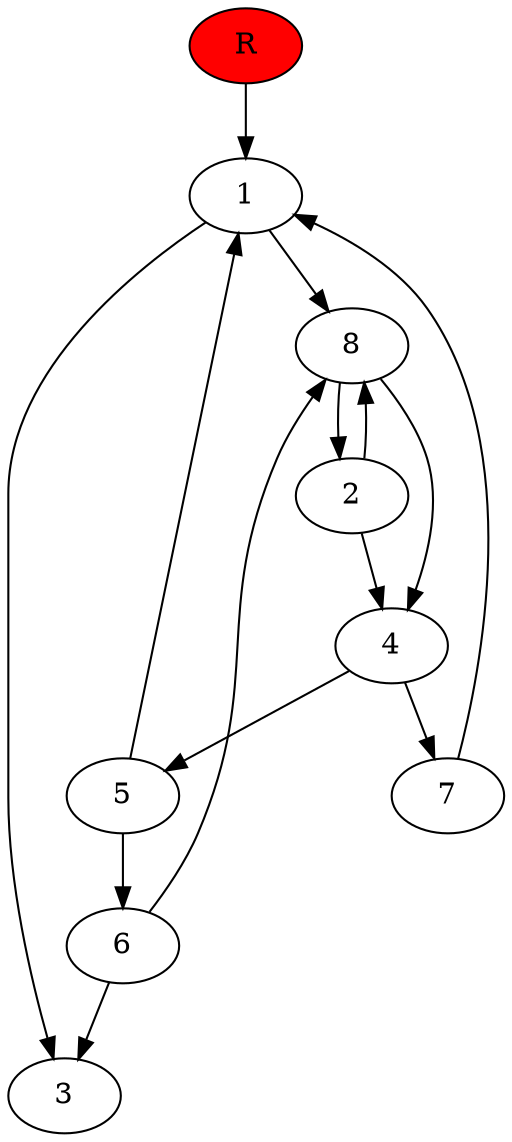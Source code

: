 digraph prb23339 {
	1
	2
	3
	4
	5
	6
	7
	8
	R [fillcolor="#ff0000" style=filled]
	1 -> 3
	1 -> 8
	2 -> 4
	2 -> 8
	4 -> 5
	4 -> 7
	5 -> 1
	5 -> 6
	6 -> 3
	6 -> 8
	7 -> 1
	8 -> 2
	8 -> 4
	R -> 1
}

